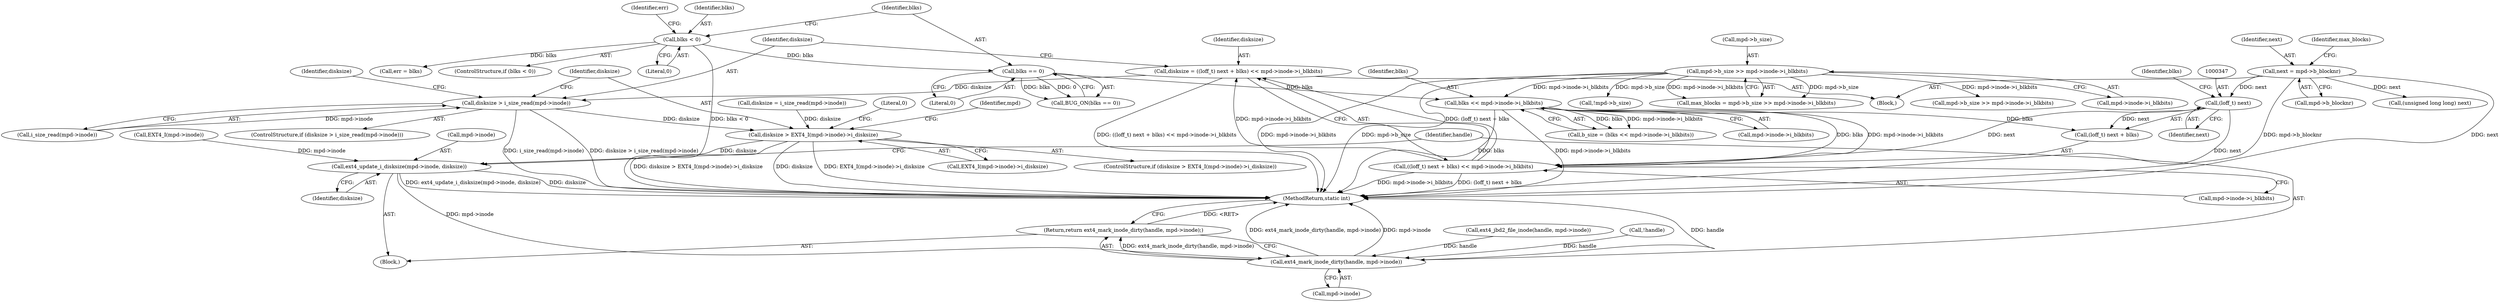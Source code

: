 digraph "0_linux_744692dc059845b2a3022119871846e74d4f6e11_14@integer" {
"1000342" [label="(Call,disksize = ((loff_t) next + blks) << mpd->inode->i_blkbits)"];
"1000344" [label="(Call,((loff_t) next + blks) << mpd->inode->i_blkbits)"];
"1000346" [label="(Call,(loff_t) next)"];
"1000115" [label="(Call,next = mpd->b_blocknr)"];
"1000302" [label="(Call,blks << mpd->inode->i_blkbits)"];
"1000297" [label="(Call,blks == 0)"];
"1000212" [label="(Call,blks < 0)"];
"1000123" [label="(Call,mpd->b_size >> mpd->inode->i_blkbits)"];
"1000356" [label="(Call,disksize > i_size_read(mpd->inode))"];
"1000369" [label="(Call,disksize > EXT4_I(mpd->inode)->i_disksize)"];
"1000378" [label="(Call,ext4_update_i_disksize(mpd->inode, disksize))"];
"1000384" [label="(Call,ext4_mark_inode_dirty(handle, mpd->inode))"];
"1000383" [label="(Return,return ext4_mark_inode_dirty(handle, mpd->inode);)"];
"1000379" [label="(Call,mpd->inode)"];
"1000368" [label="(ControlStructure,if (disksize > EXT4_I(mpd->inode)->i_disksize))"];
"1000371" [label="(Call,EXT4_I(mpd->inode)->i_disksize)"];
"1000372" [label="(Call,EXT4_I(mpd->inode))"];
"1000333" [label="(Call,ext4_jbd2_file_inode(handle, mpd->inode))"];
"1000217" [label="(Identifier,err)"];
"1000369" [label="(Call,disksize > EXT4_I(mpd->inode)->i_disksize)"];
"1000110" [label="(Block,)"];
"1000380" [label="(Identifier,mpd)"];
"1000117" [label="(Call,mpd->b_blocknr)"];
"1000362" [label="(Call,disksize = i_size_read(mpd->inode))"];
"1000390" [label="(Literal,0)"];
"1000122" [label="(Identifier,max_blocks)"];
"1000302" [label="(Call,blks << mpd->inode->i_blkbits)"];
"1000345" [label="(Call,(loff_t) next + blks)"];
"1000296" [label="(Call,BUG_ON(blks == 0))"];
"1000216" [label="(Call,err = blks)"];
"1000342" [label="(Call,disksize = ((loff_t) next + blks) << mpd->inode->i_blkbits)"];
"1000211" [label="(ControlStructure,if (blks < 0))"];
"1000298" [label="(Identifier,blks)"];
"1000346" [label="(Call,(loff_t) next)"];
"1000174" [label="(Call,!mpd->b_size)"];
"1000357" [label="(Identifier,disksize)"];
"1000259" [label="(Call,(unsigned long long) next)"];
"1000355" [label="(ControlStructure,if (disksize > i_size_read(mpd->inode)))"];
"1000377" [label="(Block,)"];
"1000299" [label="(Literal,0)"];
"1000213" [label="(Identifier,blks)"];
"1000262" [label="(Call,mpd->b_size >> mpd->inode->i_blkbits)"];
"1000378" [label="(Call,ext4_update_i_disksize(mpd->inode, disksize))"];
"1000383" [label="(Return,return ext4_mark_inode_dirty(handle, mpd->inode);)"];
"1000348" [label="(Identifier,next)"];
"1000358" [label="(Call,i_size_read(mpd->inode))"];
"1000116" [label="(Identifier,next)"];
"1000363" [label="(Identifier,disksize)"];
"1000356" [label="(Call,disksize > i_size_read(mpd->inode))"];
"1000382" [label="(Identifier,disksize)"];
"1000127" [label="(Call,mpd->inode->i_blkbits)"];
"1000212" [label="(Call,blks < 0)"];
"1000386" [label="(Call,mpd->inode)"];
"1000115" [label="(Call,next = mpd->b_blocknr)"];
"1000384" [label="(Call,ext4_mark_inode_dirty(handle, mpd->inode))"];
"1000370" [label="(Identifier,disksize)"];
"1000385" [label="(Identifier,handle)"];
"1000121" [label="(Call,max_blocks = mpd->b_size >> mpd->inode->i_blkbits)"];
"1000343" [label="(Identifier,disksize)"];
"1000303" [label="(Identifier,blks)"];
"1000304" [label="(Call,mpd->inode->i_blkbits)"];
"1000350" [label="(Call,mpd->inode->i_blkbits)"];
"1000349" [label="(Identifier,blks)"];
"1000123" [label="(Call,mpd->b_size >> mpd->inode->i_blkbits)"];
"1000184" [label="(Call,!handle)"];
"1000391" [label="(MethodReturn,static int)"];
"1000297" [label="(Call,blks == 0)"];
"1000124" [label="(Call,mpd->b_size)"];
"1000214" [label="(Literal,0)"];
"1000300" [label="(Call,b_size = (blks << mpd->inode->i_blkbits))"];
"1000344" [label="(Call,((loff_t) next + blks) << mpd->inode->i_blkbits)"];
"1000342" -> "1000110"  [label="AST: "];
"1000342" -> "1000344"  [label="CFG: "];
"1000343" -> "1000342"  [label="AST: "];
"1000344" -> "1000342"  [label="AST: "];
"1000357" -> "1000342"  [label="CFG: "];
"1000342" -> "1000391"  [label="DDG: ((loff_t) next + blks) << mpd->inode->i_blkbits"];
"1000344" -> "1000342"  [label="DDG: (loff_t) next + blks"];
"1000344" -> "1000342"  [label="DDG: mpd->inode->i_blkbits"];
"1000342" -> "1000356"  [label="DDG: disksize"];
"1000344" -> "1000350"  [label="CFG: "];
"1000345" -> "1000344"  [label="AST: "];
"1000350" -> "1000344"  [label="AST: "];
"1000344" -> "1000391"  [label="DDG: mpd->inode->i_blkbits"];
"1000344" -> "1000391"  [label="DDG: (loff_t) next + blks"];
"1000346" -> "1000344"  [label="DDG: next"];
"1000302" -> "1000344"  [label="DDG: blks"];
"1000302" -> "1000344"  [label="DDG: mpd->inode->i_blkbits"];
"1000346" -> "1000345"  [label="AST: "];
"1000346" -> "1000348"  [label="CFG: "];
"1000347" -> "1000346"  [label="AST: "];
"1000348" -> "1000346"  [label="AST: "];
"1000349" -> "1000346"  [label="CFG: "];
"1000346" -> "1000391"  [label="DDG: next"];
"1000346" -> "1000345"  [label="DDG: next"];
"1000115" -> "1000346"  [label="DDG: next"];
"1000115" -> "1000110"  [label="AST: "];
"1000115" -> "1000117"  [label="CFG: "];
"1000116" -> "1000115"  [label="AST: "];
"1000117" -> "1000115"  [label="AST: "];
"1000122" -> "1000115"  [label="CFG: "];
"1000115" -> "1000391"  [label="DDG: mpd->b_blocknr"];
"1000115" -> "1000391"  [label="DDG: next"];
"1000115" -> "1000259"  [label="DDG: next"];
"1000302" -> "1000300"  [label="AST: "];
"1000302" -> "1000304"  [label="CFG: "];
"1000303" -> "1000302"  [label="AST: "];
"1000304" -> "1000302"  [label="AST: "];
"1000300" -> "1000302"  [label="CFG: "];
"1000302" -> "1000391"  [label="DDG: blks"];
"1000302" -> "1000391"  [label="DDG: mpd->inode->i_blkbits"];
"1000302" -> "1000300"  [label="DDG: blks"];
"1000302" -> "1000300"  [label="DDG: mpd->inode->i_blkbits"];
"1000297" -> "1000302"  [label="DDG: blks"];
"1000123" -> "1000302"  [label="DDG: mpd->inode->i_blkbits"];
"1000302" -> "1000345"  [label="DDG: blks"];
"1000297" -> "1000296"  [label="AST: "];
"1000297" -> "1000299"  [label="CFG: "];
"1000298" -> "1000297"  [label="AST: "];
"1000299" -> "1000297"  [label="AST: "];
"1000296" -> "1000297"  [label="CFG: "];
"1000297" -> "1000296"  [label="DDG: blks"];
"1000297" -> "1000296"  [label="DDG: 0"];
"1000212" -> "1000297"  [label="DDG: blks"];
"1000212" -> "1000211"  [label="AST: "];
"1000212" -> "1000214"  [label="CFG: "];
"1000213" -> "1000212"  [label="AST: "];
"1000214" -> "1000212"  [label="AST: "];
"1000217" -> "1000212"  [label="CFG: "];
"1000298" -> "1000212"  [label="CFG: "];
"1000212" -> "1000391"  [label="DDG: blks < 0"];
"1000212" -> "1000216"  [label="DDG: blks"];
"1000123" -> "1000121"  [label="AST: "];
"1000123" -> "1000127"  [label="CFG: "];
"1000124" -> "1000123"  [label="AST: "];
"1000127" -> "1000123"  [label="AST: "];
"1000121" -> "1000123"  [label="CFG: "];
"1000123" -> "1000391"  [label="DDG: mpd->inode->i_blkbits"];
"1000123" -> "1000391"  [label="DDG: mpd->b_size"];
"1000123" -> "1000121"  [label="DDG: mpd->b_size"];
"1000123" -> "1000121"  [label="DDG: mpd->inode->i_blkbits"];
"1000123" -> "1000174"  [label="DDG: mpd->b_size"];
"1000123" -> "1000262"  [label="DDG: mpd->inode->i_blkbits"];
"1000356" -> "1000355"  [label="AST: "];
"1000356" -> "1000358"  [label="CFG: "];
"1000357" -> "1000356"  [label="AST: "];
"1000358" -> "1000356"  [label="AST: "];
"1000363" -> "1000356"  [label="CFG: "];
"1000370" -> "1000356"  [label="CFG: "];
"1000356" -> "1000391"  [label="DDG: disksize > i_size_read(mpd->inode)"];
"1000356" -> "1000391"  [label="DDG: i_size_read(mpd->inode)"];
"1000358" -> "1000356"  [label="DDG: mpd->inode"];
"1000356" -> "1000369"  [label="DDG: disksize"];
"1000369" -> "1000368"  [label="AST: "];
"1000369" -> "1000371"  [label="CFG: "];
"1000370" -> "1000369"  [label="AST: "];
"1000371" -> "1000369"  [label="AST: "];
"1000380" -> "1000369"  [label="CFG: "];
"1000390" -> "1000369"  [label="CFG: "];
"1000369" -> "1000391"  [label="DDG: disksize > EXT4_I(mpd->inode)->i_disksize"];
"1000369" -> "1000391"  [label="DDG: disksize"];
"1000369" -> "1000391"  [label="DDG: EXT4_I(mpd->inode)->i_disksize"];
"1000362" -> "1000369"  [label="DDG: disksize"];
"1000369" -> "1000378"  [label="DDG: disksize"];
"1000378" -> "1000377"  [label="AST: "];
"1000378" -> "1000382"  [label="CFG: "];
"1000379" -> "1000378"  [label="AST: "];
"1000382" -> "1000378"  [label="AST: "];
"1000385" -> "1000378"  [label="CFG: "];
"1000378" -> "1000391"  [label="DDG: ext4_update_i_disksize(mpd->inode, disksize)"];
"1000378" -> "1000391"  [label="DDG: disksize"];
"1000372" -> "1000378"  [label="DDG: mpd->inode"];
"1000378" -> "1000384"  [label="DDG: mpd->inode"];
"1000384" -> "1000383"  [label="AST: "];
"1000384" -> "1000386"  [label="CFG: "];
"1000385" -> "1000384"  [label="AST: "];
"1000386" -> "1000384"  [label="AST: "];
"1000383" -> "1000384"  [label="CFG: "];
"1000384" -> "1000391"  [label="DDG: ext4_mark_inode_dirty(handle, mpd->inode)"];
"1000384" -> "1000391"  [label="DDG: mpd->inode"];
"1000384" -> "1000391"  [label="DDG: handle"];
"1000384" -> "1000383"  [label="DDG: ext4_mark_inode_dirty(handle, mpd->inode)"];
"1000333" -> "1000384"  [label="DDG: handle"];
"1000184" -> "1000384"  [label="DDG: handle"];
"1000383" -> "1000377"  [label="AST: "];
"1000391" -> "1000383"  [label="CFG: "];
"1000383" -> "1000391"  [label="DDG: <RET>"];
}
